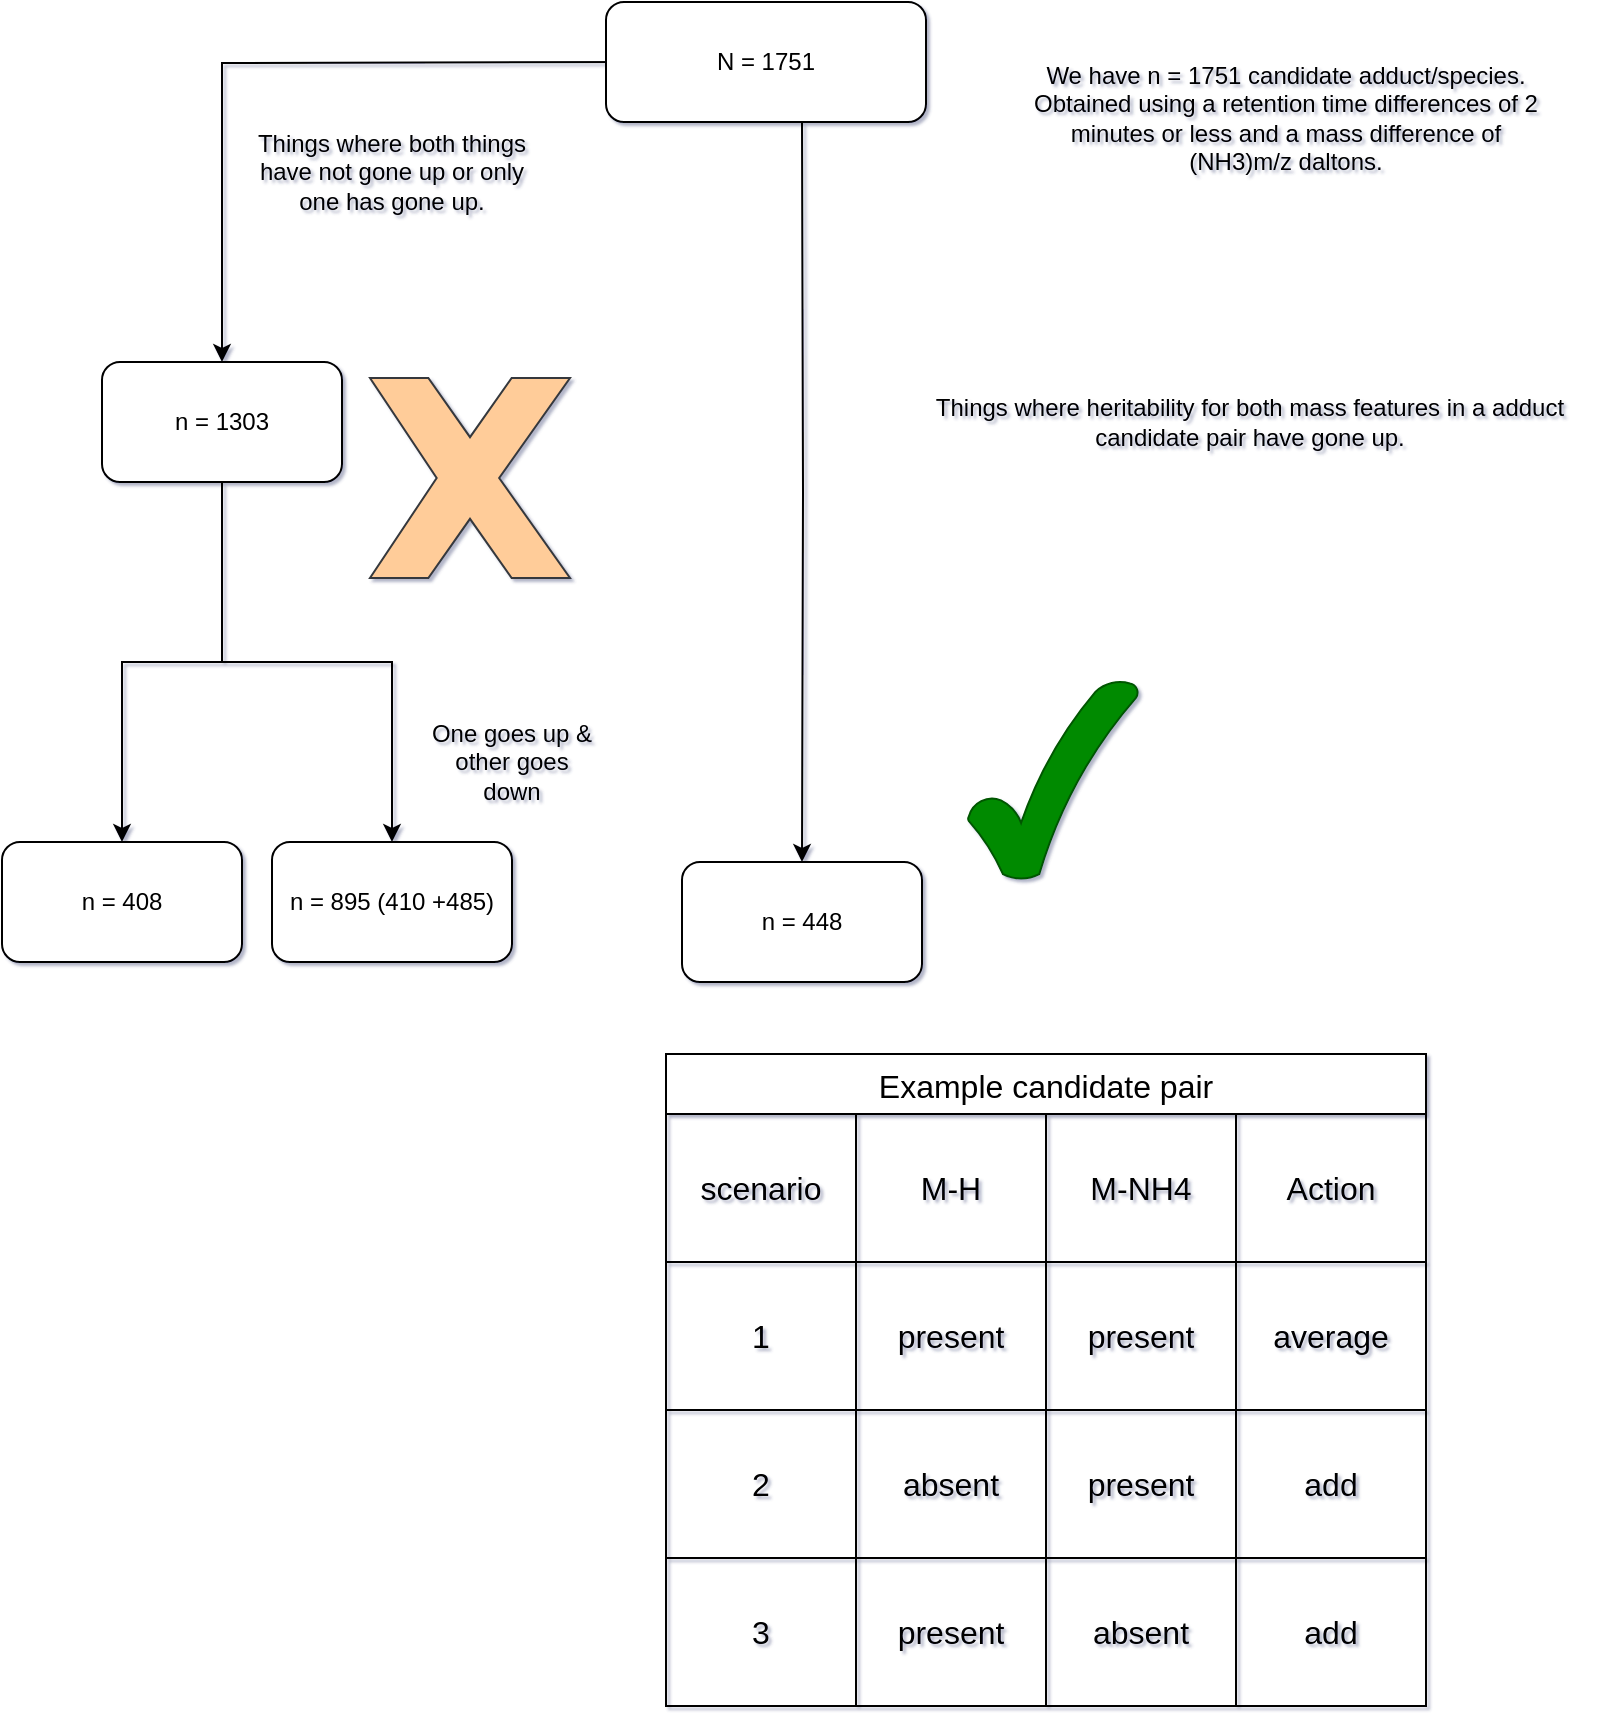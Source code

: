 <mxfile version="21.7.2" type="gitlab">
  <diagram name="Page-1" id="zJhxCGBS8uIceYkO7BP5">
    <mxGraphModel dx="2074" dy="1310" grid="0" gridSize="10" guides="1" tooltips="1" connect="1" arrows="1" fold="1" page="1" pageScale="1" pageWidth="850" pageHeight="1100" background="#ffffff" math="0" shadow="1">
      <root>
        <mxCell id="0" />
        <mxCell id="1" parent="0" />
        <mxCell id="gorPxbY95Fz5t8Rw8rJE-64" value="" style="edgeStyle=orthogonalEdgeStyle;rounded=0;orthogonalLoop=1;jettySize=auto;html=1;" parent="1" target="gorPxbY95Fz5t8Rw8rJE-63" edge="1">
          <mxGeometry relative="1" as="geometry">
            <mxPoint x="428" y="80" as="sourcePoint" />
          </mxGeometry>
        </mxCell>
        <mxCell id="gorPxbY95Fz5t8Rw8rJE-66" value="" style="edgeStyle=orthogonalEdgeStyle;rounded=0;orthogonalLoop=1;jettySize=auto;html=1;" parent="1" target="gorPxbY95Fz5t8Rw8rJE-65" edge="1">
          <mxGeometry relative="1" as="geometry">
            <mxPoint x="348" y="50" as="sourcePoint" />
          </mxGeometry>
        </mxCell>
        <mxCell id="gorPxbY95Fz5t8Rw8rJE-61" value="N = 1751" style="rounded=1;whiteSpace=wrap;html=1;" parent="1" vertex="1">
          <mxGeometry x="330" y="20" width="160" height="60" as="geometry" />
        </mxCell>
        <mxCell id="gorPxbY95Fz5t8Rw8rJE-62" value="We have n = 1751 candidate adduct/species. Obtained using a retention time differences of 2 minutes or less and a mass difference of (NH3)m/z daltons." style="text;html=1;strokeColor=none;fillColor=none;align=center;verticalAlign=middle;whiteSpace=wrap;rounded=0;" parent="1" vertex="1">
          <mxGeometry x="540" y="43" width="260" height="70" as="geometry" />
        </mxCell>
        <mxCell id="gorPxbY95Fz5t8Rw8rJE-63" value="n = 448" style="whiteSpace=wrap;html=1;rounded=1;" parent="1" vertex="1">
          <mxGeometry x="368" y="450" width="120" height="60" as="geometry" />
        </mxCell>
        <mxCell id="gorPxbY95Fz5t8Rw8rJE-70" value="" style="edgeStyle=orthogonalEdgeStyle;rounded=0;orthogonalLoop=1;jettySize=auto;html=1;" parent="1" source="gorPxbY95Fz5t8Rw8rJE-65" target="gorPxbY95Fz5t8Rw8rJE-69" edge="1">
          <mxGeometry relative="1" as="geometry" />
        </mxCell>
        <mxCell id="gorPxbY95Fz5t8Rw8rJE-72" value="" style="edgeStyle=orthogonalEdgeStyle;rounded=0;orthogonalLoop=1;jettySize=auto;html=1;" parent="1" source="gorPxbY95Fz5t8Rw8rJE-65" target="gorPxbY95Fz5t8Rw8rJE-71" edge="1">
          <mxGeometry relative="1" as="geometry" />
        </mxCell>
        <mxCell id="gorPxbY95Fz5t8Rw8rJE-65" value="n = 1303" style="whiteSpace=wrap;html=1;rounded=1;" parent="1" vertex="1">
          <mxGeometry x="78" y="200" width="120" height="60" as="geometry" />
        </mxCell>
        <mxCell id="gorPxbY95Fz5t8Rw8rJE-67" value="Things where heritability for both mass features in a adduct candidate pair have gone up." style="text;html=1;strokeColor=none;fillColor=none;align=center;verticalAlign=middle;whiteSpace=wrap;rounded=0;" parent="1" vertex="1">
          <mxGeometry x="482" y="205" width="340" height="50" as="geometry" />
        </mxCell>
        <mxCell id="gorPxbY95Fz5t8Rw8rJE-68" value="Things where both things have not gone up or only one has gone up." style="text;html=1;strokeColor=none;fillColor=none;align=center;verticalAlign=middle;whiteSpace=wrap;rounded=0;" parent="1" vertex="1">
          <mxGeometry x="148" y="70" width="150" height="70" as="geometry" />
        </mxCell>
        <mxCell id="gorPxbY95Fz5t8Rw8rJE-69" value="n = 895 (410 +485)" style="whiteSpace=wrap;html=1;rounded=1;" parent="1" vertex="1">
          <mxGeometry x="163" y="440" width="120" height="60" as="geometry" />
        </mxCell>
        <mxCell id="gorPxbY95Fz5t8Rw8rJE-71" value="n = 408" style="whiteSpace=wrap;html=1;rounded=1;" parent="1" vertex="1">
          <mxGeometry x="28" y="440" width="120" height="60" as="geometry" />
        </mxCell>
        <mxCell id="gorPxbY95Fz5t8Rw8rJE-74" value="One goes up &amp;amp; other goes down" style="text;html=1;strokeColor=none;fillColor=none;align=center;verticalAlign=middle;whiteSpace=wrap;rounded=0;" parent="1" vertex="1">
          <mxGeometry x="238" y="370" width="90" height="60" as="geometry" />
        </mxCell>
        <mxCell id="MJfpJoM4sds74ddhb63h-1" value="" style="verticalLabelPosition=bottom;verticalAlign=top;html=1;shape=mxgraph.basic.x;fillColor=#ffcc99;strokeColor=#36393d;" vertex="1" parent="1">
          <mxGeometry x="212" y="208" width="100" height="100" as="geometry" />
        </mxCell>
        <mxCell id="MJfpJoM4sds74ddhb63h-2" value="" style="verticalLabelPosition=bottom;verticalAlign=top;html=1;shape=mxgraph.basic.tick;fillColor=#008a00;strokeColor=#005700;fontColor=#ffffff;" vertex="1" parent="1">
          <mxGeometry x="511" y="359" width="85" height="100" as="geometry" />
        </mxCell>
        <mxCell id="MJfpJoM4sds74ddhb63h-16" value="Example candidate pair" style="shape=table;startSize=30;container=1;collapsible=0;childLayout=tableLayout;strokeColor=default;fontSize=16;" vertex="1" parent="1">
          <mxGeometry x="360" y="546" width="380" height="326" as="geometry" />
        </mxCell>
        <mxCell id="MJfpJoM4sds74ddhb63h-17" value="" style="shape=tableRow;horizontal=0;startSize=0;swimlaneHead=0;swimlaneBody=0;strokeColor=inherit;top=0;left=0;bottom=0;right=0;collapsible=0;dropTarget=0;fillColor=none;points=[[0,0.5],[1,0.5]];portConstraint=eastwest;fontSize=16;" vertex="1" parent="MJfpJoM4sds74ddhb63h-16">
          <mxGeometry y="30" width="380" height="74" as="geometry" />
        </mxCell>
        <mxCell id="MJfpJoM4sds74ddhb63h-18" value="scenario" style="shape=partialRectangle;html=1;whiteSpace=wrap;connectable=0;strokeColor=inherit;overflow=hidden;fillColor=none;top=0;left=0;bottom=0;right=0;pointerEvents=1;fontSize=16;" vertex="1" parent="MJfpJoM4sds74ddhb63h-17">
          <mxGeometry width="95" height="74" as="geometry">
            <mxRectangle width="95" height="74" as="alternateBounds" />
          </mxGeometry>
        </mxCell>
        <mxCell id="MJfpJoM4sds74ddhb63h-19" value="M-H" style="shape=partialRectangle;html=1;whiteSpace=wrap;connectable=0;strokeColor=inherit;overflow=hidden;fillColor=none;top=0;left=0;bottom=0;right=0;pointerEvents=1;fontSize=16;" vertex="1" parent="MJfpJoM4sds74ddhb63h-17">
          <mxGeometry x="95" width="95" height="74" as="geometry">
            <mxRectangle width="95" height="74" as="alternateBounds" />
          </mxGeometry>
        </mxCell>
        <mxCell id="MJfpJoM4sds74ddhb63h-20" value="M-NH4" style="shape=partialRectangle;html=1;whiteSpace=wrap;connectable=0;strokeColor=inherit;overflow=hidden;fillColor=none;top=0;left=0;bottom=0;right=0;pointerEvents=1;fontSize=16;" vertex="1" parent="MJfpJoM4sds74ddhb63h-17">
          <mxGeometry x="190" width="95" height="74" as="geometry">
            <mxRectangle width="95" height="74" as="alternateBounds" />
          </mxGeometry>
        </mxCell>
        <mxCell id="MJfpJoM4sds74ddhb63h-33" value="Action" style="shape=partialRectangle;html=1;whiteSpace=wrap;connectable=0;strokeColor=inherit;overflow=hidden;fillColor=none;top=0;left=0;bottom=0;right=0;pointerEvents=1;fontSize=16;" vertex="1" parent="MJfpJoM4sds74ddhb63h-17">
          <mxGeometry x="285" width="95" height="74" as="geometry">
            <mxRectangle width="95" height="74" as="alternateBounds" />
          </mxGeometry>
        </mxCell>
        <mxCell id="MJfpJoM4sds74ddhb63h-21" value="" style="shape=tableRow;horizontal=0;startSize=0;swimlaneHead=0;swimlaneBody=0;strokeColor=inherit;top=0;left=0;bottom=0;right=0;collapsible=0;dropTarget=0;fillColor=none;points=[[0,0.5],[1,0.5]];portConstraint=eastwest;fontSize=16;" vertex="1" parent="MJfpJoM4sds74ddhb63h-16">
          <mxGeometry y="104" width="380" height="74" as="geometry" />
        </mxCell>
        <mxCell id="MJfpJoM4sds74ddhb63h-22" value="1" style="shape=partialRectangle;html=1;whiteSpace=wrap;connectable=0;strokeColor=inherit;overflow=hidden;fillColor=none;top=0;left=0;bottom=0;right=0;pointerEvents=1;fontSize=16;" vertex="1" parent="MJfpJoM4sds74ddhb63h-21">
          <mxGeometry width="95" height="74" as="geometry">
            <mxRectangle width="95" height="74" as="alternateBounds" />
          </mxGeometry>
        </mxCell>
        <mxCell id="MJfpJoM4sds74ddhb63h-23" value="present" style="shape=partialRectangle;html=1;whiteSpace=wrap;connectable=0;strokeColor=inherit;overflow=hidden;fillColor=none;top=0;left=0;bottom=0;right=0;pointerEvents=1;fontSize=16;" vertex="1" parent="MJfpJoM4sds74ddhb63h-21">
          <mxGeometry x="95" width="95" height="74" as="geometry">
            <mxRectangle width="95" height="74" as="alternateBounds" />
          </mxGeometry>
        </mxCell>
        <mxCell id="MJfpJoM4sds74ddhb63h-24" value="present" style="shape=partialRectangle;html=1;whiteSpace=wrap;connectable=0;strokeColor=inherit;overflow=hidden;fillColor=none;top=0;left=0;bottom=0;right=0;pointerEvents=1;fontSize=16;" vertex="1" parent="MJfpJoM4sds74ddhb63h-21">
          <mxGeometry x="190" width="95" height="74" as="geometry">
            <mxRectangle width="95" height="74" as="alternateBounds" />
          </mxGeometry>
        </mxCell>
        <mxCell id="MJfpJoM4sds74ddhb63h-34" value="average" style="shape=partialRectangle;html=1;whiteSpace=wrap;connectable=0;strokeColor=inherit;overflow=hidden;fillColor=none;top=0;left=0;bottom=0;right=0;pointerEvents=1;fontSize=16;" vertex="1" parent="MJfpJoM4sds74ddhb63h-21">
          <mxGeometry x="285" width="95" height="74" as="geometry">
            <mxRectangle width="95" height="74" as="alternateBounds" />
          </mxGeometry>
        </mxCell>
        <mxCell id="MJfpJoM4sds74ddhb63h-25" value="" style="shape=tableRow;horizontal=0;startSize=0;swimlaneHead=0;swimlaneBody=0;strokeColor=inherit;top=0;left=0;bottom=0;right=0;collapsible=0;dropTarget=0;fillColor=none;points=[[0,0.5],[1,0.5]];portConstraint=eastwest;fontSize=16;" vertex="1" parent="MJfpJoM4sds74ddhb63h-16">
          <mxGeometry y="178" width="380" height="74" as="geometry" />
        </mxCell>
        <mxCell id="MJfpJoM4sds74ddhb63h-26" value="2" style="shape=partialRectangle;html=1;whiteSpace=wrap;connectable=0;strokeColor=inherit;overflow=hidden;fillColor=none;top=0;left=0;bottom=0;right=0;pointerEvents=1;fontSize=16;" vertex="1" parent="MJfpJoM4sds74ddhb63h-25">
          <mxGeometry width="95" height="74" as="geometry">
            <mxRectangle width="95" height="74" as="alternateBounds" />
          </mxGeometry>
        </mxCell>
        <mxCell id="MJfpJoM4sds74ddhb63h-27" value="absent" style="shape=partialRectangle;html=1;whiteSpace=wrap;connectable=0;strokeColor=inherit;overflow=hidden;fillColor=none;top=0;left=0;bottom=0;right=0;pointerEvents=1;fontSize=16;" vertex="1" parent="MJfpJoM4sds74ddhb63h-25">
          <mxGeometry x="95" width="95" height="74" as="geometry">
            <mxRectangle width="95" height="74" as="alternateBounds" />
          </mxGeometry>
        </mxCell>
        <mxCell id="MJfpJoM4sds74ddhb63h-28" value="present" style="shape=partialRectangle;html=1;whiteSpace=wrap;connectable=0;strokeColor=inherit;overflow=hidden;fillColor=none;top=0;left=0;bottom=0;right=0;pointerEvents=1;fontSize=16;" vertex="1" parent="MJfpJoM4sds74ddhb63h-25">
          <mxGeometry x="190" width="95" height="74" as="geometry">
            <mxRectangle width="95" height="74" as="alternateBounds" />
          </mxGeometry>
        </mxCell>
        <mxCell id="MJfpJoM4sds74ddhb63h-35" value="add" style="shape=partialRectangle;html=1;whiteSpace=wrap;connectable=0;strokeColor=inherit;overflow=hidden;fillColor=none;top=0;left=0;bottom=0;right=0;pointerEvents=1;fontSize=16;" vertex="1" parent="MJfpJoM4sds74ddhb63h-25">
          <mxGeometry x="285" width="95" height="74" as="geometry">
            <mxRectangle width="95" height="74" as="alternateBounds" />
          </mxGeometry>
        </mxCell>
        <mxCell id="MJfpJoM4sds74ddhb63h-29" style="shape=tableRow;horizontal=0;startSize=0;swimlaneHead=0;swimlaneBody=0;strokeColor=inherit;top=0;left=0;bottom=0;right=0;collapsible=0;dropTarget=0;fillColor=none;points=[[0,0.5],[1,0.5]];portConstraint=eastwest;fontSize=16;" vertex="1" parent="MJfpJoM4sds74ddhb63h-16">
          <mxGeometry y="252" width="380" height="74" as="geometry" />
        </mxCell>
        <mxCell id="MJfpJoM4sds74ddhb63h-30" value="3" style="shape=partialRectangle;html=1;whiteSpace=wrap;connectable=0;strokeColor=inherit;overflow=hidden;fillColor=none;top=0;left=0;bottom=0;right=0;pointerEvents=1;fontSize=16;" vertex="1" parent="MJfpJoM4sds74ddhb63h-29">
          <mxGeometry width="95" height="74" as="geometry">
            <mxRectangle width="95" height="74" as="alternateBounds" />
          </mxGeometry>
        </mxCell>
        <mxCell id="MJfpJoM4sds74ddhb63h-31" value="present" style="shape=partialRectangle;html=1;whiteSpace=wrap;connectable=0;strokeColor=inherit;overflow=hidden;fillColor=none;top=0;left=0;bottom=0;right=0;pointerEvents=1;fontSize=16;" vertex="1" parent="MJfpJoM4sds74ddhb63h-29">
          <mxGeometry x="95" width="95" height="74" as="geometry">
            <mxRectangle width="95" height="74" as="alternateBounds" />
          </mxGeometry>
        </mxCell>
        <mxCell id="MJfpJoM4sds74ddhb63h-32" value="absent" style="shape=partialRectangle;html=1;whiteSpace=wrap;connectable=0;strokeColor=inherit;overflow=hidden;fillColor=none;top=0;left=0;bottom=0;right=0;pointerEvents=1;fontSize=16;" vertex="1" parent="MJfpJoM4sds74ddhb63h-29">
          <mxGeometry x="190" width="95" height="74" as="geometry">
            <mxRectangle width="95" height="74" as="alternateBounds" />
          </mxGeometry>
        </mxCell>
        <mxCell id="MJfpJoM4sds74ddhb63h-36" value="add" style="shape=partialRectangle;html=1;whiteSpace=wrap;connectable=0;strokeColor=inherit;overflow=hidden;fillColor=none;top=0;left=0;bottom=0;right=0;pointerEvents=1;fontSize=16;" vertex="1" parent="MJfpJoM4sds74ddhb63h-29">
          <mxGeometry x="285" width="95" height="74" as="geometry">
            <mxRectangle width="95" height="74" as="alternateBounds" />
          </mxGeometry>
        </mxCell>
      </root>
    </mxGraphModel>
  </diagram>
</mxfile>
